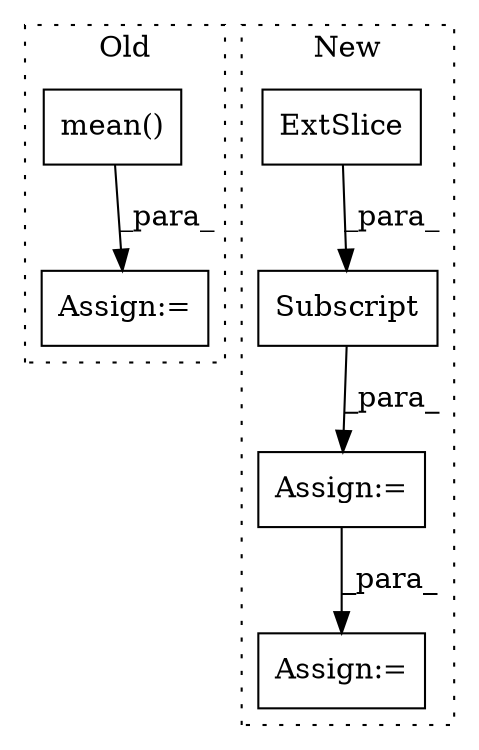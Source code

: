 digraph G {
subgraph cluster0 {
1 [label="mean()" a="75" s="3373,3517" l="17,6" shape="box"];
5 [label="Assign:=" a="68" s="3369" l="4" shape="box"];
label = "Old";
style="dotted";
}
subgraph cluster1 {
2 [label="ExtSlice" a="85" s="3946" l="6" shape="box"];
3 [label="Subscript" a="63" s="3946,0" l="12,0" shape="box"];
4 [label="Assign:=" a="68" s="4054" l="3" shape="box"];
6 [label="Assign:=" a="68" s="3943" l="3" shape="box"];
label = "New";
style="dotted";
}
1 -> 5 [label="_para_"];
2 -> 3 [label="_para_"];
3 -> 6 [label="_para_"];
6 -> 4 [label="_para_"];
}